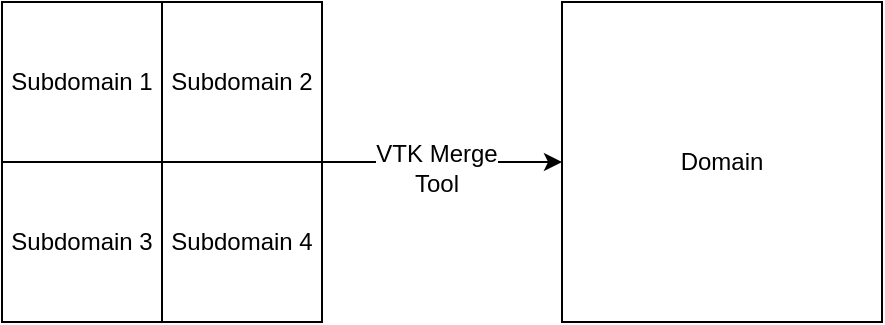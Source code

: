<mxfile version="12.9.5" type="device"><diagram id="K_XTTK9UTpHDYRx91lKz" name="Page-1"><mxGraphModel dx="946" dy="610" grid="1" gridSize="10" guides="1" tooltips="1" connect="1" arrows="1" fold="1" page="1" pageScale="1" pageWidth="827" pageHeight="583" math="0" shadow="0"><root><mxCell id="0"/><mxCell id="1" parent="0"/><mxCell id="t6TMNMnZan8CseRAOqlB-1" value="Subdomain 1" style="whiteSpace=wrap;html=1;aspect=fixed;" vertex="1" parent="1"><mxGeometry x="120" y="160" width="80" height="80" as="geometry"/></mxCell><mxCell id="t6TMNMnZan8CseRAOqlB-4" value="Subdomain 2" style="whiteSpace=wrap;html=1;aspect=fixed;" vertex="1" parent="1"><mxGeometry x="200" y="160" width="80" height="80" as="geometry"/></mxCell><mxCell id="t6TMNMnZan8CseRAOqlB-5" value="Subdomain 3" style="whiteSpace=wrap;html=1;aspect=fixed;" vertex="1" parent="1"><mxGeometry x="120" y="240" width="80" height="80" as="geometry"/></mxCell><mxCell id="t6TMNMnZan8CseRAOqlB-6" value="Subdomain 4" style="whiteSpace=wrap;html=1;aspect=fixed;" vertex="1" parent="1"><mxGeometry x="200" y="240" width="80" height="80" as="geometry"/></mxCell><mxCell id="t6TMNMnZan8CseRAOqlB-7" value="" style="endArrow=classic;html=1;exitX=1;exitY=0;exitDx=0;exitDy=0;" edge="1" parent="1" source="t6TMNMnZan8CseRAOqlB-6"><mxGeometry width="50" height="50" relative="1" as="geometry"><mxPoint x="310" y="240" as="sourcePoint"/><mxPoint x="400" y="240" as="targetPoint"/></mxGeometry></mxCell><mxCell id="t6TMNMnZan8CseRAOqlB-13" value="VTK Merge&lt;br&gt;Tool" style="text;html=1;align=center;verticalAlign=middle;resizable=0;points=[];labelBackgroundColor=#ffffff;" vertex="1" connectable="0" parent="t6TMNMnZan8CseRAOqlB-7"><mxGeometry x="-0.05" y="-3" relative="1" as="geometry"><mxPoint as="offset"/></mxGeometry></mxCell><mxCell id="t6TMNMnZan8CseRAOqlB-12" value="Domain" style="whiteSpace=wrap;html=1;aspect=fixed;" vertex="1" parent="1"><mxGeometry x="400" y="160" width="160" height="160" as="geometry"/></mxCell></root></mxGraphModel></diagram></mxfile>